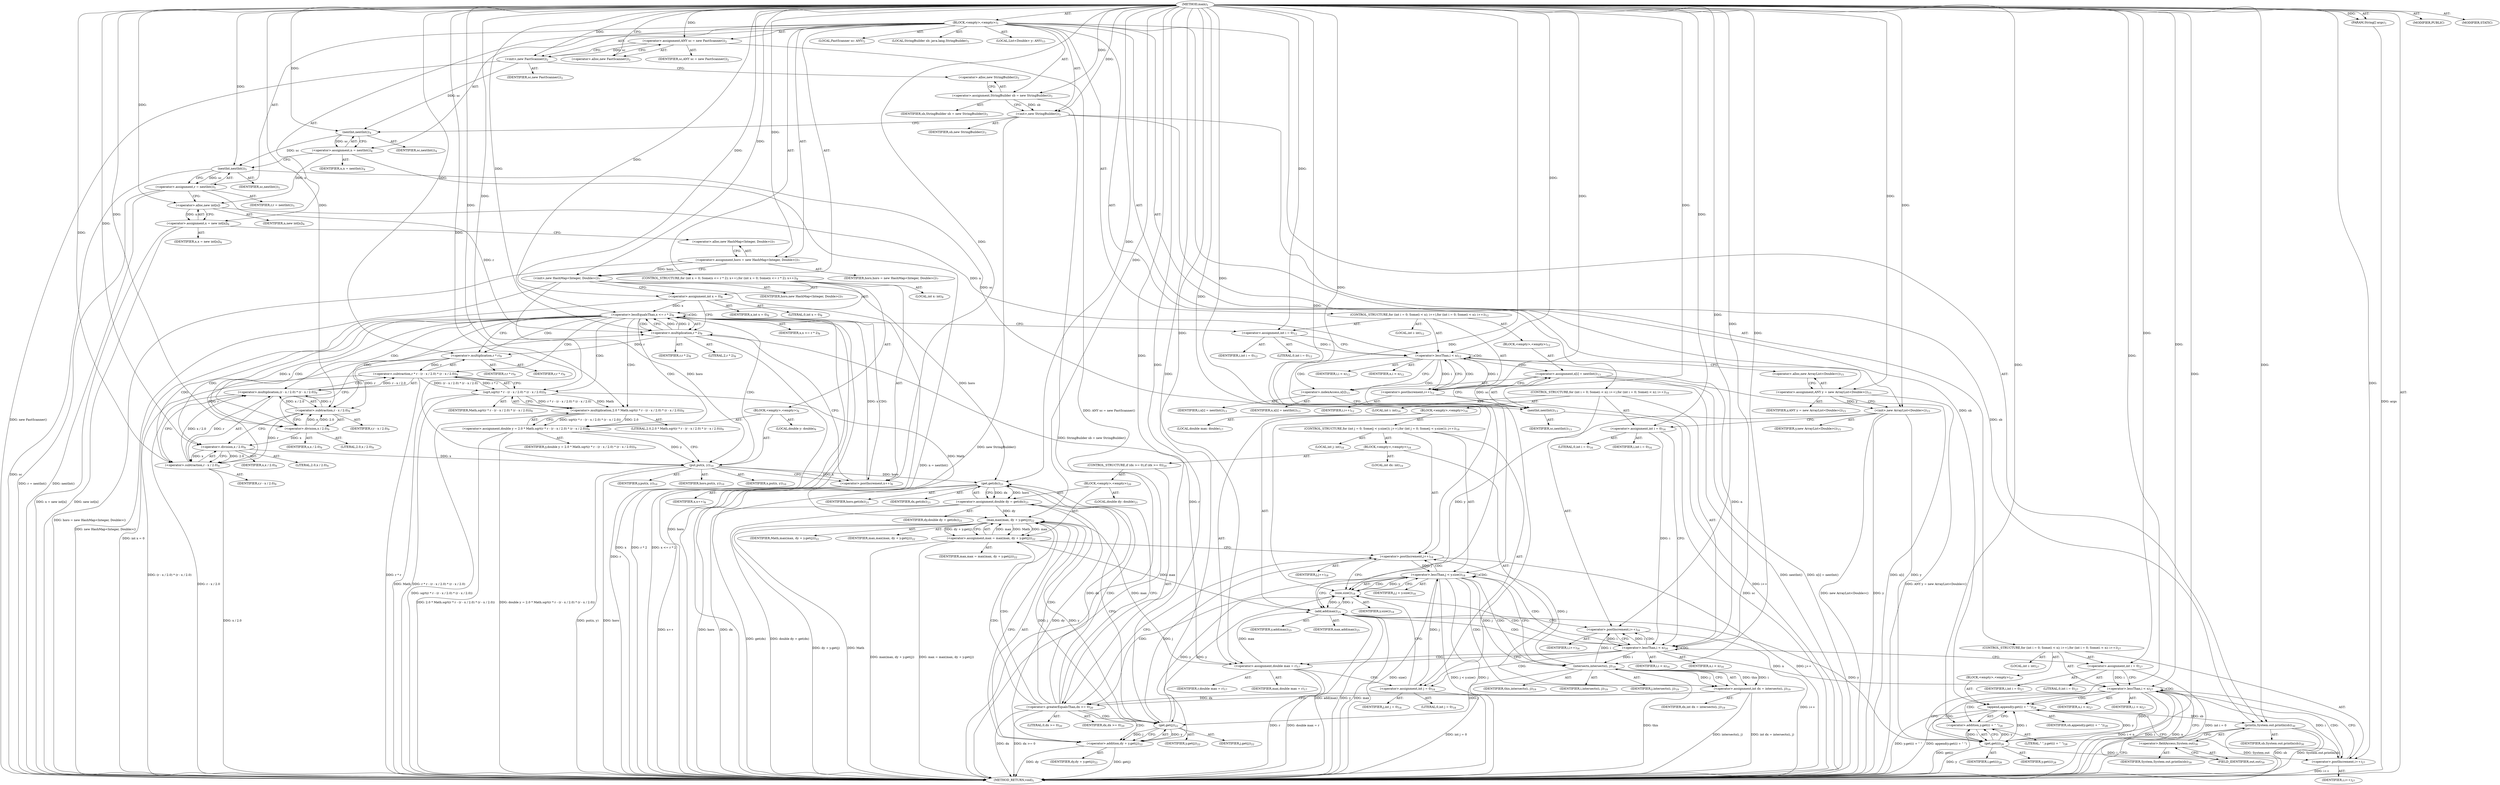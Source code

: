 digraph "main" {  
"23" [label = <(METHOD,main)<SUB>1</SUB>> ]
"24" [label = <(PARAM,String[] args)<SUB>1</SUB>> ]
"25" [label = <(BLOCK,&lt;empty&gt;,&lt;empty&gt;)<SUB>1</SUB>> ]
"4" [label = <(LOCAL,FastScanner sc: ANY)<SUB>2</SUB>> ]
"26" [label = <(&lt;operator&gt;.assignment,ANY sc = new FastScanner())<SUB>2</SUB>> ]
"27" [label = <(IDENTIFIER,sc,ANY sc = new FastScanner())<SUB>2</SUB>> ]
"28" [label = <(&lt;operator&gt;.alloc,new FastScanner())<SUB>2</SUB>> ]
"29" [label = <(&lt;init&gt;,new FastScanner())<SUB>2</SUB>> ]
"3" [label = <(IDENTIFIER,sc,new FastScanner())<SUB>2</SUB>> ]
"6" [label = <(LOCAL,StringBuilder sb: java.lang.StringBuilder)<SUB>3</SUB>> ]
"30" [label = <(&lt;operator&gt;.assignment,StringBuilder sb = new StringBuilder())<SUB>3</SUB>> ]
"31" [label = <(IDENTIFIER,sb,StringBuilder sb = new StringBuilder())<SUB>3</SUB>> ]
"32" [label = <(&lt;operator&gt;.alloc,new StringBuilder())<SUB>3</SUB>> ]
"33" [label = <(&lt;init&gt;,new StringBuilder())<SUB>3</SUB>> ]
"5" [label = <(IDENTIFIER,sb,new StringBuilder())<SUB>3</SUB>> ]
"34" [label = <(&lt;operator&gt;.assignment,n = nextInt())<SUB>4</SUB>> ]
"35" [label = <(IDENTIFIER,n,n = nextInt())<SUB>4</SUB>> ]
"36" [label = <(nextInt,nextInt())<SUB>4</SUB>> ]
"37" [label = <(IDENTIFIER,sc,nextInt())<SUB>4</SUB>> ]
"38" [label = <(&lt;operator&gt;.assignment,r = nextInt())<SUB>5</SUB>> ]
"39" [label = <(IDENTIFIER,r,r = nextInt())<SUB>5</SUB>> ]
"40" [label = <(nextInt,nextInt())<SUB>5</SUB>> ]
"41" [label = <(IDENTIFIER,sc,nextInt())<SUB>5</SUB>> ]
"42" [label = <(&lt;operator&gt;.assignment,x = new int[n])<SUB>6</SUB>> ]
"43" [label = <(IDENTIFIER,x,x = new int[n])<SUB>6</SUB>> ]
"44" [label = <(&lt;operator&gt;.alloc,new int[n])> ]
"45" [label = <(IDENTIFIER,n,new int[n])<SUB>6</SUB>> ]
"46" [label = <(&lt;operator&gt;.assignment,horo = new HashMap&lt;Integer, Double&gt;())<SUB>7</SUB>> ]
"47" [label = <(IDENTIFIER,horo,horo = new HashMap&lt;Integer, Double&gt;())<SUB>7</SUB>> ]
"48" [label = <(&lt;operator&gt;.alloc,new HashMap&lt;Integer, Double&gt;())<SUB>7</SUB>> ]
"49" [label = <(&lt;init&gt;,new HashMap&lt;Integer, Double&gt;())<SUB>7</SUB>> ]
"50" [label = <(IDENTIFIER,horo,new HashMap&lt;Integer, Double&gt;())<SUB>7</SUB>> ]
"51" [label = <(CONTROL_STRUCTURE,for (int x = 0; Some(x &lt;= r * 2); x++),for (int x = 0; Some(x &lt;= r * 2); x++))<SUB>8</SUB>> ]
"52" [label = <(LOCAL,int x: int)<SUB>8</SUB>> ]
"53" [label = <(&lt;operator&gt;.assignment,int x = 0)<SUB>8</SUB>> ]
"54" [label = <(IDENTIFIER,x,int x = 0)<SUB>8</SUB>> ]
"55" [label = <(LITERAL,0,int x = 0)<SUB>8</SUB>> ]
"56" [label = <(&lt;operator&gt;.lessEqualsThan,x &lt;= r * 2)<SUB>8</SUB>> ]
"57" [label = <(IDENTIFIER,x,x &lt;= r * 2)<SUB>8</SUB>> ]
"58" [label = <(&lt;operator&gt;.multiplication,r * 2)<SUB>8</SUB>> ]
"59" [label = <(IDENTIFIER,r,r * 2)<SUB>8</SUB>> ]
"60" [label = <(LITERAL,2,r * 2)<SUB>8</SUB>> ]
"61" [label = <(&lt;operator&gt;.postIncrement,x++)<SUB>8</SUB>> ]
"62" [label = <(IDENTIFIER,x,x++)<SUB>8</SUB>> ]
"63" [label = <(BLOCK,&lt;empty&gt;,&lt;empty&gt;)<SUB>8</SUB>> ]
"64" [label = <(LOCAL,double y: double)<SUB>9</SUB>> ]
"65" [label = <(&lt;operator&gt;.assignment,double y = 2.0 * Math.sqrt(r * r - (r - x / 2.0) * (r - x / 2.0)))<SUB>9</SUB>> ]
"66" [label = <(IDENTIFIER,y,double y = 2.0 * Math.sqrt(r * r - (r - x / 2.0) * (r - x / 2.0)))<SUB>9</SUB>> ]
"67" [label = <(&lt;operator&gt;.multiplication,2.0 * Math.sqrt(r * r - (r - x / 2.0) * (r - x / 2.0)))<SUB>9</SUB>> ]
"68" [label = <(LITERAL,2.0,2.0 * Math.sqrt(r * r - (r - x / 2.0) * (r - x / 2.0)))<SUB>9</SUB>> ]
"69" [label = <(sqrt,sqrt(r * r - (r - x / 2.0) * (r - x / 2.0)))<SUB>9</SUB>> ]
"70" [label = <(IDENTIFIER,Math,sqrt(r * r - (r - x / 2.0) * (r - x / 2.0)))<SUB>9</SUB>> ]
"71" [label = <(&lt;operator&gt;.subtraction,r * r - (r - x / 2.0) * (r - x / 2.0))<SUB>9</SUB>> ]
"72" [label = <(&lt;operator&gt;.multiplication,r * r)<SUB>9</SUB>> ]
"73" [label = <(IDENTIFIER,r,r * r)<SUB>9</SUB>> ]
"74" [label = <(IDENTIFIER,r,r * r)<SUB>9</SUB>> ]
"75" [label = <(&lt;operator&gt;.multiplication,(r - x / 2.0) * (r - x / 2.0))<SUB>9</SUB>> ]
"76" [label = <(&lt;operator&gt;.subtraction,r - x / 2.0)<SUB>9</SUB>> ]
"77" [label = <(IDENTIFIER,r,r - x / 2.0)<SUB>9</SUB>> ]
"78" [label = <(&lt;operator&gt;.division,x / 2.0)<SUB>9</SUB>> ]
"79" [label = <(IDENTIFIER,x,x / 2.0)<SUB>9</SUB>> ]
"80" [label = <(LITERAL,2.0,x / 2.0)<SUB>9</SUB>> ]
"81" [label = <(&lt;operator&gt;.subtraction,r - x / 2.0)<SUB>9</SUB>> ]
"82" [label = <(IDENTIFIER,r,r - x / 2.0)<SUB>9</SUB>> ]
"83" [label = <(&lt;operator&gt;.division,x / 2.0)<SUB>9</SUB>> ]
"84" [label = <(IDENTIFIER,x,x / 2.0)<SUB>9</SUB>> ]
"85" [label = <(LITERAL,2.0,x / 2.0)<SUB>9</SUB>> ]
"86" [label = <(put,put(x, y))<SUB>10</SUB>> ]
"87" [label = <(IDENTIFIER,horo,put(x, y))<SUB>10</SUB>> ]
"88" [label = <(IDENTIFIER,x,put(x, y))<SUB>10</SUB>> ]
"89" [label = <(IDENTIFIER,y,put(x, y))<SUB>10</SUB>> ]
"90" [label = <(CONTROL_STRUCTURE,for (int i = 0; Some(i &lt; n); i++),for (int i = 0; Some(i &lt; n); i++))<SUB>12</SUB>> ]
"91" [label = <(LOCAL,int i: int)<SUB>12</SUB>> ]
"92" [label = <(&lt;operator&gt;.assignment,int i = 0)<SUB>12</SUB>> ]
"93" [label = <(IDENTIFIER,i,int i = 0)<SUB>12</SUB>> ]
"94" [label = <(LITERAL,0,int i = 0)<SUB>12</SUB>> ]
"95" [label = <(&lt;operator&gt;.lessThan,i &lt; n)<SUB>12</SUB>> ]
"96" [label = <(IDENTIFIER,i,i &lt; n)<SUB>12</SUB>> ]
"97" [label = <(IDENTIFIER,n,i &lt; n)<SUB>12</SUB>> ]
"98" [label = <(&lt;operator&gt;.postIncrement,i++)<SUB>12</SUB>> ]
"99" [label = <(IDENTIFIER,i,i++)<SUB>12</SUB>> ]
"100" [label = <(BLOCK,&lt;empty&gt;,&lt;empty&gt;)<SUB>12</SUB>> ]
"101" [label = <(&lt;operator&gt;.assignment,x[i] = nextInt())<SUB>13</SUB>> ]
"102" [label = <(&lt;operator&gt;.indexAccess,x[i])<SUB>13</SUB>> ]
"103" [label = <(IDENTIFIER,x,x[i] = nextInt())<SUB>13</SUB>> ]
"104" [label = <(IDENTIFIER,i,x[i] = nextInt())<SUB>13</SUB>> ]
"105" [label = <(nextInt,nextInt())<SUB>13</SUB>> ]
"106" [label = <(IDENTIFIER,sc,nextInt())<SUB>13</SUB>> ]
"8" [label = <(LOCAL,List&lt;Double&gt; y: ANY)<SUB>15</SUB>> ]
"107" [label = <(&lt;operator&gt;.assignment,ANY y = new ArrayList&lt;Double&gt;())<SUB>15</SUB>> ]
"108" [label = <(IDENTIFIER,y,ANY y = new ArrayList&lt;Double&gt;())<SUB>15</SUB>> ]
"109" [label = <(&lt;operator&gt;.alloc,new ArrayList&lt;Double&gt;())<SUB>15</SUB>> ]
"110" [label = <(&lt;init&gt;,new ArrayList&lt;Double&gt;())<SUB>15</SUB>> ]
"7" [label = <(IDENTIFIER,y,new ArrayList&lt;Double&gt;())<SUB>15</SUB>> ]
"111" [label = <(CONTROL_STRUCTURE,for (int i = 0; Some(i &lt; n); i++),for (int i = 0; Some(i &lt; n); i++))<SUB>16</SUB>> ]
"112" [label = <(LOCAL,int i: int)<SUB>16</SUB>> ]
"113" [label = <(&lt;operator&gt;.assignment,int i = 0)<SUB>16</SUB>> ]
"114" [label = <(IDENTIFIER,i,int i = 0)<SUB>16</SUB>> ]
"115" [label = <(LITERAL,0,int i = 0)<SUB>16</SUB>> ]
"116" [label = <(&lt;operator&gt;.lessThan,i &lt; n)<SUB>16</SUB>> ]
"117" [label = <(IDENTIFIER,i,i &lt; n)<SUB>16</SUB>> ]
"118" [label = <(IDENTIFIER,n,i &lt; n)<SUB>16</SUB>> ]
"119" [label = <(&lt;operator&gt;.postIncrement,i++)<SUB>16</SUB>> ]
"120" [label = <(IDENTIFIER,i,i++)<SUB>16</SUB>> ]
"121" [label = <(BLOCK,&lt;empty&gt;,&lt;empty&gt;)<SUB>16</SUB>> ]
"122" [label = <(LOCAL,double max: double)<SUB>17</SUB>> ]
"123" [label = <(&lt;operator&gt;.assignment,double max = r)<SUB>17</SUB>> ]
"124" [label = <(IDENTIFIER,max,double max = r)<SUB>17</SUB>> ]
"125" [label = <(IDENTIFIER,r,double max = r)<SUB>17</SUB>> ]
"126" [label = <(CONTROL_STRUCTURE,for (int j = 0; Some(j &lt; y.size()); j++),for (int j = 0; Some(j &lt; y.size()); j++))<SUB>18</SUB>> ]
"127" [label = <(LOCAL,int j: int)<SUB>18</SUB>> ]
"128" [label = <(&lt;operator&gt;.assignment,int j = 0)<SUB>18</SUB>> ]
"129" [label = <(IDENTIFIER,j,int j = 0)<SUB>18</SUB>> ]
"130" [label = <(LITERAL,0,int j = 0)<SUB>18</SUB>> ]
"131" [label = <(&lt;operator&gt;.lessThan,j &lt; y.size())<SUB>18</SUB>> ]
"132" [label = <(IDENTIFIER,j,j &lt; y.size())<SUB>18</SUB>> ]
"133" [label = <(size,size())<SUB>18</SUB>> ]
"134" [label = <(IDENTIFIER,y,size())<SUB>18</SUB>> ]
"135" [label = <(&lt;operator&gt;.postIncrement,j++)<SUB>18</SUB>> ]
"136" [label = <(IDENTIFIER,j,j++)<SUB>18</SUB>> ]
"137" [label = <(BLOCK,&lt;empty&gt;,&lt;empty&gt;)<SUB>18</SUB>> ]
"138" [label = <(LOCAL,int dx: int)<SUB>19</SUB>> ]
"139" [label = <(&lt;operator&gt;.assignment,int dx = intersects(i, j))<SUB>19</SUB>> ]
"140" [label = <(IDENTIFIER,dx,int dx = intersects(i, j))<SUB>19</SUB>> ]
"141" [label = <(intersects,intersects(i, j))<SUB>19</SUB>> ]
"142" [label = <(IDENTIFIER,this,intersects(i, j))<SUB>19</SUB>> ]
"143" [label = <(IDENTIFIER,i,intersects(i, j))<SUB>19</SUB>> ]
"144" [label = <(IDENTIFIER,j,intersects(i, j))<SUB>19</SUB>> ]
"145" [label = <(CONTROL_STRUCTURE,if (dx &gt;= 0),if (dx &gt;= 0))<SUB>20</SUB>> ]
"146" [label = <(&lt;operator&gt;.greaterEqualsThan,dx &gt;= 0)<SUB>20</SUB>> ]
"147" [label = <(IDENTIFIER,dx,dx &gt;= 0)<SUB>20</SUB>> ]
"148" [label = <(LITERAL,0,dx &gt;= 0)<SUB>20</SUB>> ]
"149" [label = <(BLOCK,&lt;empty&gt;,&lt;empty&gt;)<SUB>20</SUB>> ]
"150" [label = <(LOCAL,double dy: double)<SUB>21</SUB>> ]
"151" [label = <(&lt;operator&gt;.assignment,double dy = get(dx))<SUB>21</SUB>> ]
"152" [label = <(IDENTIFIER,dy,double dy = get(dx))<SUB>21</SUB>> ]
"153" [label = <(get,get(dx))<SUB>21</SUB>> ]
"154" [label = <(IDENTIFIER,horo,get(dx))<SUB>21</SUB>> ]
"155" [label = <(IDENTIFIER,dx,get(dx))<SUB>21</SUB>> ]
"156" [label = <(&lt;operator&gt;.assignment,max = max(max, dy + y.get(j)))<SUB>22</SUB>> ]
"157" [label = <(IDENTIFIER,max,max = max(max, dy + y.get(j)))<SUB>22</SUB>> ]
"158" [label = <(max,max(max, dy + y.get(j)))<SUB>22</SUB>> ]
"159" [label = <(IDENTIFIER,Math,max(max, dy + y.get(j)))<SUB>22</SUB>> ]
"160" [label = <(IDENTIFIER,max,max(max, dy + y.get(j)))<SUB>22</SUB>> ]
"161" [label = <(&lt;operator&gt;.addition,dy + y.get(j))<SUB>22</SUB>> ]
"162" [label = <(IDENTIFIER,dy,dy + y.get(j))<SUB>22</SUB>> ]
"163" [label = <(get,get(j))<SUB>22</SUB>> ]
"164" [label = <(IDENTIFIER,y,get(j))<SUB>22</SUB>> ]
"165" [label = <(IDENTIFIER,j,get(j))<SUB>22</SUB>> ]
"166" [label = <(add,add(max))<SUB>25</SUB>> ]
"167" [label = <(IDENTIFIER,y,add(max))<SUB>25</SUB>> ]
"168" [label = <(IDENTIFIER,max,add(max))<SUB>25</SUB>> ]
"169" [label = <(CONTROL_STRUCTURE,for (int i = 0; Some(i &lt; n); i++),for (int i = 0; Some(i &lt; n); i++))<SUB>27</SUB>> ]
"170" [label = <(LOCAL,int i: int)<SUB>27</SUB>> ]
"171" [label = <(&lt;operator&gt;.assignment,int i = 0)<SUB>27</SUB>> ]
"172" [label = <(IDENTIFIER,i,int i = 0)<SUB>27</SUB>> ]
"173" [label = <(LITERAL,0,int i = 0)<SUB>27</SUB>> ]
"174" [label = <(&lt;operator&gt;.lessThan,i &lt; n)<SUB>27</SUB>> ]
"175" [label = <(IDENTIFIER,i,i &lt; n)<SUB>27</SUB>> ]
"176" [label = <(IDENTIFIER,n,i &lt; n)<SUB>27</SUB>> ]
"177" [label = <(&lt;operator&gt;.postIncrement,i++)<SUB>27</SUB>> ]
"178" [label = <(IDENTIFIER,i,i++)<SUB>27</SUB>> ]
"179" [label = <(BLOCK,&lt;empty&gt;,&lt;empty&gt;)<SUB>27</SUB>> ]
"180" [label = <(append,append(y.get(i) + &quot; &quot;))<SUB>28</SUB>> ]
"181" [label = <(IDENTIFIER,sb,append(y.get(i) + &quot; &quot;))<SUB>28</SUB>> ]
"182" [label = <(&lt;operator&gt;.addition,y.get(i) + &quot; &quot;)<SUB>28</SUB>> ]
"183" [label = <(get,get(i))<SUB>28</SUB>> ]
"184" [label = <(IDENTIFIER,y,get(i))<SUB>28</SUB>> ]
"185" [label = <(IDENTIFIER,i,get(i))<SUB>28</SUB>> ]
"186" [label = <(LITERAL,&quot; &quot;,y.get(i) + &quot; &quot;)<SUB>28</SUB>> ]
"187" [label = <(println,System.out.println(sb))<SUB>30</SUB>> ]
"188" [label = <(&lt;operator&gt;.fieldAccess,System.out)<SUB>30</SUB>> ]
"189" [label = <(IDENTIFIER,System,System.out.println(sb))<SUB>30</SUB>> ]
"190" [label = <(FIELD_IDENTIFIER,out,out)<SUB>30</SUB>> ]
"191" [label = <(IDENTIFIER,sb,System.out.println(sb))<SUB>30</SUB>> ]
"192" [label = <(MODIFIER,PUBLIC)> ]
"193" [label = <(MODIFIER,STATIC)> ]
"194" [label = <(METHOD_RETURN,void)<SUB>1</SUB>> ]
  "23" -> "24"  [ label = "AST: "] 
  "23" -> "25"  [ label = "AST: "] 
  "23" -> "192"  [ label = "AST: "] 
  "23" -> "193"  [ label = "AST: "] 
  "23" -> "194"  [ label = "AST: "] 
  "25" -> "4"  [ label = "AST: "] 
  "25" -> "26"  [ label = "AST: "] 
  "25" -> "29"  [ label = "AST: "] 
  "25" -> "6"  [ label = "AST: "] 
  "25" -> "30"  [ label = "AST: "] 
  "25" -> "33"  [ label = "AST: "] 
  "25" -> "34"  [ label = "AST: "] 
  "25" -> "38"  [ label = "AST: "] 
  "25" -> "42"  [ label = "AST: "] 
  "25" -> "46"  [ label = "AST: "] 
  "25" -> "49"  [ label = "AST: "] 
  "25" -> "51"  [ label = "AST: "] 
  "25" -> "90"  [ label = "AST: "] 
  "25" -> "8"  [ label = "AST: "] 
  "25" -> "107"  [ label = "AST: "] 
  "25" -> "110"  [ label = "AST: "] 
  "25" -> "111"  [ label = "AST: "] 
  "25" -> "169"  [ label = "AST: "] 
  "25" -> "187"  [ label = "AST: "] 
  "26" -> "27"  [ label = "AST: "] 
  "26" -> "28"  [ label = "AST: "] 
  "29" -> "3"  [ label = "AST: "] 
  "30" -> "31"  [ label = "AST: "] 
  "30" -> "32"  [ label = "AST: "] 
  "33" -> "5"  [ label = "AST: "] 
  "34" -> "35"  [ label = "AST: "] 
  "34" -> "36"  [ label = "AST: "] 
  "36" -> "37"  [ label = "AST: "] 
  "38" -> "39"  [ label = "AST: "] 
  "38" -> "40"  [ label = "AST: "] 
  "40" -> "41"  [ label = "AST: "] 
  "42" -> "43"  [ label = "AST: "] 
  "42" -> "44"  [ label = "AST: "] 
  "44" -> "45"  [ label = "AST: "] 
  "46" -> "47"  [ label = "AST: "] 
  "46" -> "48"  [ label = "AST: "] 
  "49" -> "50"  [ label = "AST: "] 
  "51" -> "52"  [ label = "AST: "] 
  "51" -> "53"  [ label = "AST: "] 
  "51" -> "56"  [ label = "AST: "] 
  "51" -> "61"  [ label = "AST: "] 
  "51" -> "63"  [ label = "AST: "] 
  "53" -> "54"  [ label = "AST: "] 
  "53" -> "55"  [ label = "AST: "] 
  "56" -> "57"  [ label = "AST: "] 
  "56" -> "58"  [ label = "AST: "] 
  "58" -> "59"  [ label = "AST: "] 
  "58" -> "60"  [ label = "AST: "] 
  "61" -> "62"  [ label = "AST: "] 
  "63" -> "64"  [ label = "AST: "] 
  "63" -> "65"  [ label = "AST: "] 
  "63" -> "86"  [ label = "AST: "] 
  "65" -> "66"  [ label = "AST: "] 
  "65" -> "67"  [ label = "AST: "] 
  "67" -> "68"  [ label = "AST: "] 
  "67" -> "69"  [ label = "AST: "] 
  "69" -> "70"  [ label = "AST: "] 
  "69" -> "71"  [ label = "AST: "] 
  "71" -> "72"  [ label = "AST: "] 
  "71" -> "75"  [ label = "AST: "] 
  "72" -> "73"  [ label = "AST: "] 
  "72" -> "74"  [ label = "AST: "] 
  "75" -> "76"  [ label = "AST: "] 
  "75" -> "81"  [ label = "AST: "] 
  "76" -> "77"  [ label = "AST: "] 
  "76" -> "78"  [ label = "AST: "] 
  "78" -> "79"  [ label = "AST: "] 
  "78" -> "80"  [ label = "AST: "] 
  "81" -> "82"  [ label = "AST: "] 
  "81" -> "83"  [ label = "AST: "] 
  "83" -> "84"  [ label = "AST: "] 
  "83" -> "85"  [ label = "AST: "] 
  "86" -> "87"  [ label = "AST: "] 
  "86" -> "88"  [ label = "AST: "] 
  "86" -> "89"  [ label = "AST: "] 
  "90" -> "91"  [ label = "AST: "] 
  "90" -> "92"  [ label = "AST: "] 
  "90" -> "95"  [ label = "AST: "] 
  "90" -> "98"  [ label = "AST: "] 
  "90" -> "100"  [ label = "AST: "] 
  "92" -> "93"  [ label = "AST: "] 
  "92" -> "94"  [ label = "AST: "] 
  "95" -> "96"  [ label = "AST: "] 
  "95" -> "97"  [ label = "AST: "] 
  "98" -> "99"  [ label = "AST: "] 
  "100" -> "101"  [ label = "AST: "] 
  "101" -> "102"  [ label = "AST: "] 
  "101" -> "105"  [ label = "AST: "] 
  "102" -> "103"  [ label = "AST: "] 
  "102" -> "104"  [ label = "AST: "] 
  "105" -> "106"  [ label = "AST: "] 
  "107" -> "108"  [ label = "AST: "] 
  "107" -> "109"  [ label = "AST: "] 
  "110" -> "7"  [ label = "AST: "] 
  "111" -> "112"  [ label = "AST: "] 
  "111" -> "113"  [ label = "AST: "] 
  "111" -> "116"  [ label = "AST: "] 
  "111" -> "119"  [ label = "AST: "] 
  "111" -> "121"  [ label = "AST: "] 
  "113" -> "114"  [ label = "AST: "] 
  "113" -> "115"  [ label = "AST: "] 
  "116" -> "117"  [ label = "AST: "] 
  "116" -> "118"  [ label = "AST: "] 
  "119" -> "120"  [ label = "AST: "] 
  "121" -> "122"  [ label = "AST: "] 
  "121" -> "123"  [ label = "AST: "] 
  "121" -> "126"  [ label = "AST: "] 
  "121" -> "166"  [ label = "AST: "] 
  "123" -> "124"  [ label = "AST: "] 
  "123" -> "125"  [ label = "AST: "] 
  "126" -> "127"  [ label = "AST: "] 
  "126" -> "128"  [ label = "AST: "] 
  "126" -> "131"  [ label = "AST: "] 
  "126" -> "135"  [ label = "AST: "] 
  "126" -> "137"  [ label = "AST: "] 
  "128" -> "129"  [ label = "AST: "] 
  "128" -> "130"  [ label = "AST: "] 
  "131" -> "132"  [ label = "AST: "] 
  "131" -> "133"  [ label = "AST: "] 
  "133" -> "134"  [ label = "AST: "] 
  "135" -> "136"  [ label = "AST: "] 
  "137" -> "138"  [ label = "AST: "] 
  "137" -> "139"  [ label = "AST: "] 
  "137" -> "145"  [ label = "AST: "] 
  "139" -> "140"  [ label = "AST: "] 
  "139" -> "141"  [ label = "AST: "] 
  "141" -> "142"  [ label = "AST: "] 
  "141" -> "143"  [ label = "AST: "] 
  "141" -> "144"  [ label = "AST: "] 
  "145" -> "146"  [ label = "AST: "] 
  "145" -> "149"  [ label = "AST: "] 
  "146" -> "147"  [ label = "AST: "] 
  "146" -> "148"  [ label = "AST: "] 
  "149" -> "150"  [ label = "AST: "] 
  "149" -> "151"  [ label = "AST: "] 
  "149" -> "156"  [ label = "AST: "] 
  "151" -> "152"  [ label = "AST: "] 
  "151" -> "153"  [ label = "AST: "] 
  "153" -> "154"  [ label = "AST: "] 
  "153" -> "155"  [ label = "AST: "] 
  "156" -> "157"  [ label = "AST: "] 
  "156" -> "158"  [ label = "AST: "] 
  "158" -> "159"  [ label = "AST: "] 
  "158" -> "160"  [ label = "AST: "] 
  "158" -> "161"  [ label = "AST: "] 
  "161" -> "162"  [ label = "AST: "] 
  "161" -> "163"  [ label = "AST: "] 
  "163" -> "164"  [ label = "AST: "] 
  "163" -> "165"  [ label = "AST: "] 
  "166" -> "167"  [ label = "AST: "] 
  "166" -> "168"  [ label = "AST: "] 
  "169" -> "170"  [ label = "AST: "] 
  "169" -> "171"  [ label = "AST: "] 
  "169" -> "174"  [ label = "AST: "] 
  "169" -> "177"  [ label = "AST: "] 
  "169" -> "179"  [ label = "AST: "] 
  "171" -> "172"  [ label = "AST: "] 
  "171" -> "173"  [ label = "AST: "] 
  "174" -> "175"  [ label = "AST: "] 
  "174" -> "176"  [ label = "AST: "] 
  "177" -> "178"  [ label = "AST: "] 
  "179" -> "180"  [ label = "AST: "] 
  "180" -> "181"  [ label = "AST: "] 
  "180" -> "182"  [ label = "AST: "] 
  "182" -> "183"  [ label = "AST: "] 
  "182" -> "186"  [ label = "AST: "] 
  "183" -> "184"  [ label = "AST: "] 
  "183" -> "185"  [ label = "AST: "] 
  "187" -> "188"  [ label = "AST: "] 
  "187" -> "191"  [ label = "AST: "] 
  "188" -> "189"  [ label = "AST: "] 
  "188" -> "190"  [ label = "AST: "] 
  "26" -> "29"  [ label = "CFG: "] 
  "29" -> "32"  [ label = "CFG: "] 
  "30" -> "33"  [ label = "CFG: "] 
  "33" -> "36"  [ label = "CFG: "] 
  "34" -> "40"  [ label = "CFG: "] 
  "38" -> "44"  [ label = "CFG: "] 
  "42" -> "48"  [ label = "CFG: "] 
  "46" -> "49"  [ label = "CFG: "] 
  "49" -> "53"  [ label = "CFG: "] 
  "107" -> "110"  [ label = "CFG: "] 
  "110" -> "113"  [ label = "CFG: "] 
  "187" -> "194"  [ label = "CFG: "] 
  "28" -> "26"  [ label = "CFG: "] 
  "32" -> "30"  [ label = "CFG: "] 
  "36" -> "34"  [ label = "CFG: "] 
  "40" -> "38"  [ label = "CFG: "] 
  "44" -> "42"  [ label = "CFG: "] 
  "48" -> "46"  [ label = "CFG: "] 
  "53" -> "58"  [ label = "CFG: "] 
  "56" -> "72"  [ label = "CFG: "] 
  "56" -> "92"  [ label = "CFG: "] 
  "61" -> "58"  [ label = "CFG: "] 
  "92" -> "95"  [ label = "CFG: "] 
  "95" -> "102"  [ label = "CFG: "] 
  "95" -> "109"  [ label = "CFG: "] 
  "98" -> "95"  [ label = "CFG: "] 
  "109" -> "107"  [ label = "CFG: "] 
  "113" -> "116"  [ label = "CFG: "] 
  "116" -> "123"  [ label = "CFG: "] 
  "116" -> "171"  [ label = "CFG: "] 
  "119" -> "116"  [ label = "CFG: "] 
  "171" -> "174"  [ label = "CFG: "] 
  "174" -> "183"  [ label = "CFG: "] 
  "174" -> "190"  [ label = "CFG: "] 
  "177" -> "174"  [ label = "CFG: "] 
  "188" -> "187"  [ label = "CFG: "] 
  "58" -> "56"  [ label = "CFG: "] 
  "65" -> "86"  [ label = "CFG: "] 
  "86" -> "61"  [ label = "CFG: "] 
  "101" -> "98"  [ label = "CFG: "] 
  "123" -> "128"  [ label = "CFG: "] 
  "166" -> "119"  [ label = "CFG: "] 
  "180" -> "177"  [ label = "CFG: "] 
  "190" -> "188"  [ label = "CFG: "] 
  "67" -> "65"  [ label = "CFG: "] 
  "102" -> "105"  [ label = "CFG: "] 
  "105" -> "101"  [ label = "CFG: "] 
  "128" -> "133"  [ label = "CFG: "] 
  "131" -> "141"  [ label = "CFG: "] 
  "131" -> "166"  [ label = "CFG: "] 
  "135" -> "133"  [ label = "CFG: "] 
  "182" -> "180"  [ label = "CFG: "] 
  "69" -> "67"  [ label = "CFG: "] 
  "133" -> "131"  [ label = "CFG: "] 
  "139" -> "146"  [ label = "CFG: "] 
  "183" -> "182"  [ label = "CFG: "] 
  "71" -> "69"  [ label = "CFG: "] 
  "141" -> "139"  [ label = "CFG: "] 
  "146" -> "153"  [ label = "CFG: "] 
  "146" -> "135"  [ label = "CFG: "] 
  "72" -> "78"  [ label = "CFG: "] 
  "75" -> "71"  [ label = "CFG: "] 
  "151" -> "163"  [ label = "CFG: "] 
  "156" -> "135"  [ label = "CFG: "] 
  "76" -> "83"  [ label = "CFG: "] 
  "81" -> "75"  [ label = "CFG: "] 
  "153" -> "151"  [ label = "CFG: "] 
  "158" -> "156"  [ label = "CFG: "] 
  "78" -> "76"  [ label = "CFG: "] 
  "83" -> "81"  [ label = "CFG: "] 
  "161" -> "158"  [ label = "CFG: "] 
  "163" -> "161"  [ label = "CFG: "] 
  "23" -> "28"  [ label = "CFG: "] 
  "24" -> "194"  [ label = "DDG: args"] 
  "26" -> "194"  [ label = "DDG: ANY sc = new FastScanner()"] 
  "29" -> "194"  [ label = "DDG: new FastScanner()"] 
  "30" -> "194"  [ label = "DDG: StringBuilder sb = new StringBuilder()"] 
  "33" -> "194"  [ label = "DDG: new StringBuilder()"] 
  "34" -> "194"  [ label = "DDG: n = nextInt()"] 
  "40" -> "194"  [ label = "DDG: sc"] 
  "38" -> "194"  [ label = "DDG: nextInt()"] 
  "38" -> "194"  [ label = "DDG: r = nextInt()"] 
  "42" -> "194"  [ label = "DDG: new int[n]"] 
  "42" -> "194"  [ label = "DDG: x = new int[n]"] 
  "46" -> "194"  [ label = "DDG: horo = new HashMap&lt;Integer, Double&gt;()"] 
  "49" -> "194"  [ label = "DDG: horo"] 
  "49" -> "194"  [ label = "DDG: new HashMap&lt;Integer, Double&gt;()"] 
  "53" -> "194"  [ label = "DDG: int x = 0"] 
  "56" -> "194"  [ label = "DDG: x"] 
  "58" -> "194"  [ label = "DDG: r"] 
  "56" -> "194"  [ label = "DDG: r * 2"] 
  "56" -> "194"  [ label = "DDG: x &lt;= r * 2"] 
  "107" -> "194"  [ label = "DDG: ANY y = new ArrayList&lt;Double&gt;()"] 
  "110" -> "194"  [ label = "DDG: y"] 
  "110" -> "194"  [ label = "DDG: new ArrayList&lt;Double&gt;()"] 
  "171" -> "194"  [ label = "DDG: int i = 0"] 
  "174" -> "194"  [ label = "DDG: i"] 
  "174" -> "194"  [ label = "DDG: n"] 
  "174" -> "194"  [ label = "DDG: i &lt; n"] 
  "187" -> "194"  [ label = "DDG: System.out"] 
  "187" -> "194"  [ label = "DDG: sb"] 
  "187" -> "194"  [ label = "DDG: System.out.println(sb)"] 
  "183" -> "194"  [ label = "DDG: y"] 
  "182" -> "194"  [ label = "DDG: get(i)"] 
  "180" -> "194"  [ label = "DDG: y.get(i) + &quot; &quot;"] 
  "180" -> "194"  [ label = "DDG: append(y.get(i) + &quot; &quot;)"] 
  "177" -> "194"  [ label = "DDG: i++"] 
  "123" -> "194"  [ label = "DDG: r"] 
  "123" -> "194"  [ label = "DDG: double max = r"] 
  "128" -> "194"  [ label = "DDG: int j = 0"] 
  "131" -> "194"  [ label = "DDG: j"] 
  "131" -> "194"  [ label = "DDG: size()"] 
  "131" -> "194"  [ label = "DDG: j &lt; y.size()"] 
  "166" -> "194"  [ label = "DDG: y"] 
  "166" -> "194"  [ label = "DDG: max"] 
  "166" -> "194"  [ label = "DDG: add(max)"] 
  "119" -> "194"  [ label = "DDG: i++"] 
  "139" -> "194"  [ label = "DDG: intersects(i, j)"] 
  "139" -> "194"  [ label = "DDG: int dx = intersects(i, j)"] 
  "146" -> "194"  [ label = "DDG: dx"] 
  "146" -> "194"  [ label = "DDG: dx &gt;= 0"] 
  "153" -> "194"  [ label = "DDG: horo"] 
  "153" -> "194"  [ label = "DDG: dx"] 
  "151" -> "194"  [ label = "DDG: get(dx)"] 
  "151" -> "194"  [ label = "DDG: double dy = get(dx)"] 
  "158" -> "194"  [ label = "DDG: Math"] 
  "161" -> "194"  [ label = "DDG: dy"] 
  "161" -> "194"  [ label = "DDG: get(j)"] 
  "158" -> "194"  [ label = "DDG: dy + y.get(j)"] 
  "156" -> "194"  [ label = "DDG: max(max, dy + y.get(j))"] 
  "156" -> "194"  [ label = "DDG: max = max(max, dy + y.get(j))"] 
  "135" -> "194"  [ label = "DDG: j++"] 
  "101" -> "194"  [ label = "DDG: x[i]"] 
  "105" -> "194"  [ label = "DDG: sc"] 
  "101" -> "194"  [ label = "DDG: nextInt()"] 
  "101" -> "194"  [ label = "DDG: x[i] = nextInt()"] 
  "98" -> "194"  [ label = "DDG: i++"] 
  "69" -> "194"  [ label = "DDG: Math"] 
  "71" -> "194"  [ label = "DDG: r * r"] 
  "75" -> "194"  [ label = "DDG: r - x / 2.0"] 
  "81" -> "194"  [ label = "DDG: x / 2.0"] 
  "71" -> "194"  [ label = "DDG: (r - x / 2.0) * (r - x / 2.0)"] 
  "69" -> "194"  [ label = "DDG: r * r - (r - x / 2.0) * (r - x / 2.0)"] 
  "67" -> "194"  [ label = "DDG: sqrt(r * r - (r - x / 2.0) * (r - x / 2.0))"] 
  "65" -> "194"  [ label = "DDG: 2.0 * Math.sqrt(r * r - (r - x / 2.0) * (r - x / 2.0))"] 
  "65" -> "194"  [ label = "DDG: double y = 2.0 * Math.sqrt(r * r - (r - x / 2.0) * (r - x / 2.0))"] 
  "86" -> "194"  [ label = "DDG: horo"] 
  "86" -> "194"  [ label = "DDG: put(x, y)"] 
  "61" -> "194"  [ label = "DDG: x++"] 
  "141" -> "194"  [ label = "DDG: this"] 
  "23" -> "24"  [ label = "DDG: "] 
  "23" -> "26"  [ label = "DDG: "] 
  "23" -> "30"  [ label = "DDG: "] 
  "36" -> "34"  [ label = "DDG: sc"] 
  "40" -> "38"  [ label = "DDG: sc"] 
  "44" -> "42"  [ label = "DDG: n"] 
  "23" -> "46"  [ label = "DDG: "] 
  "23" -> "107"  [ label = "DDG: "] 
  "26" -> "29"  [ label = "DDG: sc"] 
  "23" -> "29"  [ label = "DDG: "] 
  "30" -> "33"  [ label = "DDG: sb"] 
  "23" -> "33"  [ label = "DDG: "] 
  "46" -> "49"  [ label = "DDG: horo"] 
  "23" -> "49"  [ label = "DDG: "] 
  "23" -> "53"  [ label = "DDG: "] 
  "23" -> "92"  [ label = "DDG: "] 
  "107" -> "110"  [ label = "DDG: y"] 
  "23" -> "110"  [ label = "DDG: "] 
  "23" -> "113"  [ label = "DDG: "] 
  "23" -> "171"  [ label = "DDG: "] 
  "33" -> "187"  [ label = "DDG: sb"] 
  "180" -> "187"  [ label = "DDG: sb"] 
  "23" -> "187"  [ label = "DDG: "] 
  "29" -> "36"  [ label = "DDG: sc"] 
  "23" -> "36"  [ label = "DDG: "] 
  "36" -> "40"  [ label = "DDG: sc"] 
  "23" -> "40"  [ label = "DDG: "] 
  "34" -> "44"  [ label = "DDG: n"] 
  "23" -> "44"  [ label = "DDG: "] 
  "53" -> "56"  [ label = "DDG: x"] 
  "61" -> "56"  [ label = "DDG: x"] 
  "23" -> "56"  [ label = "DDG: "] 
  "58" -> "56"  [ label = "DDG: r"] 
  "58" -> "56"  [ label = "DDG: 2"] 
  "86" -> "61"  [ label = "DDG: x"] 
  "23" -> "61"  [ label = "DDG: "] 
  "67" -> "65"  [ label = "DDG: 2.0"] 
  "67" -> "65"  [ label = "DDG: sqrt(r * r - (r - x / 2.0) * (r - x / 2.0))"] 
  "92" -> "95"  [ label = "DDG: i"] 
  "98" -> "95"  [ label = "DDG: i"] 
  "23" -> "95"  [ label = "DDG: "] 
  "44" -> "95"  [ label = "DDG: n"] 
  "95" -> "98"  [ label = "DDG: i"] 
  "23" -> "98"  [ label = "DDG: "] 
  "105" -> "101"  [ label = "DDG: sc"] 
  "113" -> "116"  [ label = "DDG: i"] 
  "119" -> "116"  [ label = "DDG: i"] 
  "23" -> "116"  [ label = "DDG: "] 
  "95" -> "116"  [ label = "DDG: n"] 
  "116" -> "119"  [ label = "DDG: i"] 
  "141" -> "119"  [ label = "DDG: i"] 
  "23" -> "119"  [ label = "DDG: "] 
  "58" -> "123"  [ label = "DDG: r"] 
  "23" -> "123"  [ label = "DDG: "] 
  "171" -> "174"  [ label = "DDG: i"] 
  "177" -> "174"  [ label = "DDG: i"] 
  "23" -> "174"  [ label = "DDG: "] 
  "116" -> "174"  [ label = "DDG: n"] 
  "183" -> "177"  [ label = "DDG: i"] 
  "23" -> "177"  [ label = "DDG: "] 
  "38" -> "58"  [ label = "DDG: r"] 
  "81" -> "58"  [ label = "DDG: r"] 
  "23" -> "58"  [ label = "DDG: "] 
  "49" -> "86"  [ label = "DDG: horo"] 
  "23" -> "86"  [ label = "DDG: "] 
  "83" -> "86"  [ label = "DDG: x"] 
  "65" -> "86"  [ label = "DDG: y"] 
  "23" -> "128"  [ label = "DDG: "] 
  "133" -> "166"  [ label = "DDG: y"] 
  "23" -> "166"  [ label = "DDG: "] 
  "123" -> "166"  [ label = "DDG: max"] 
  "156" -> "166"  [ label = "DDG: max"] 
  "33" -> "180"  [ label = "DDG: sb"] 
  "23" -> "180"  [ label = "DDG: "] 
  "183" -> "180"  [ label = "DDG: y"] 
  "183" -> "180"  [ label = "DDG: i"] 
  "23" -> "67"  [ label = "DDG: "] 
  "69" -> "67"  [ label = "DDG: Math"] 
  "69" -> "67"  [ label = "DDG: r * r - (r - x / 2.0) * (r - x / 2.0)"] 
  "40" -> "105"  [ label = "DDG: sc"] 
  "23" -> "105"  [ label = "DDG: "] 
  "128" -> "131"  [ label = "DDG: j"] 
  "135" -> "131"  [ label = "DDG: j"] 
  "23" -> "131"  [ label = "DDG: "] 
  "133" -> "131"  [ label = "DDG: y"] 
  "141" -> "135"  [ label = "DDG: j"] 
  "163" -> "135"  [ label = "DDG: j"] 
  "23" -> "135"  [ label = "DDG: "] 
  "141" -> "139"  [ label = "DDG: this"] 
  "141" -> "139"  [ label = "DDG: i"] 
  "141" -> "139"  [ label = "DDG: j"] 
  "183" -> "182"  [ label = "DDG: y"] 
  "183" -> "182"  [ label = "DDG: i"] 
  "23" -> "182"  [ label = "DDG: "] 
  "23" -> "69"  [ label = "DDG: "] 
  "71" -> "69"  [ label = "DDG: r * r"] 
  "71" -> "69"  [ label = "DDG: (r - x / 2.0) * (r - x / 2.0)"] 
  "110" -> "133"  [ label = "DDG: y"] 
  "166" -> "133"  [ label = "DDG: y"] 
  "163" -> "133"  [ label = "DDG: y"] 
  "23" -> "133"  [ label = "DDG: "] 
  "110" -> "183"  [ label = "DDG: y"] 
  "166" -> "183"  [ label = "DDG: y"] 
  "23" -> "183"  [ label = "DDG: "] 
  "174" -> "183"  [ label = "DDG: i"] 
  "72" -> "71"  [ label = "DDG: r"] 
  "75" -> "71"  [ label = "DDG: r - x / 2.0"] 
  "23" -> "141"  [ label = "DDG: "] 
  "116" -> "141"  [ label = "DDG: i"] 
  "131" -> "141"  [ label = "DDG: j"] 
  "139" -> "146"  [ label = "DDG: dx"] 
  "23" -> "146"  [ label = "DDG: "] 
  "153" -> "151"  [ label = "DDG: horo"] 
  "153" -> "151"  [ label = "DDG: dx"] 
  "158" -> "156"  [ label = "DDG: Math"] 
  "158" -> "156"  [ label = "DDG: max"] 
  "158" -> "156"  [ label = "DDG: dy + y.get(j)"] 
  "58" -> "72"  [ label = "DDG: r"] 
  "23" -> "72"  [ label = "DDG: "] 
  "76" -> "75"  [ label = "DDG: r"] 
  "76" -> "75"  [ label = "DDG: x / 2.0"] 
  "81" -> "75"  [ label = "DDG: r"] 
  "81" -> "75"  [ label = "DDG: x / 2.0"] 
  "72" -> "76"  [ label = "DDG: r"] 
  "23" -> "76"  [ label = "DDG: "] 
  "78" -> "76"  [ label = "DDG: x"] 
  "78" -> "76"  [ label = "DDG: 2.0"] 
  "76" -> "81"  [ label = "DDG: r"] 
  "23" -> "81"  [ label = "DDG: "] 
  "83" -> "81"  [ label = "DDG: x"] 
  "83" -> "81"  [ label = "DDG: 2.0"] 
  "49" -> "153"  [ label = "DDG: horo"] 
  "86" -> "153"  [ label = "DDG: horo"] 
  "23" -> "153"  [ label = "DDG: "] 
  "146" -> "153"  [ label = "DDG: dx"] 
  "69" -> "158"  [ label = "DDG: Math"] 
  "23" -> "158"  [ label = "DDG: "] 
  "123" -> "158"  [ label = "DDG: max"] 
  "156" -> "158"  [ label = "DDG: max"] 
  "151" -> "158"  [ label = "DDG: dy"] 
  "163" -> "158"  [ label = "DDG: y"] 
  "163" -> "158"  [ label = "DDG: j"] 
  "56" -> "78"  [ label = "DDG: x"] 
  "23" -> "78"  [ label = "DDG: "] 
  "78" -> "83"  [ label = "DDG: x"] 
  "23" -> "83"  [ label = "DDG: "] 
  "151" -> "161"  [ label = "DDG: dy"] 
  "23" -> "161"  [ label = "DDG: "] 
  "163" -> "161"  [ label = "DDG: y"] 
  "163" -> "161"  [ label = "DDG: j"] 
  "133" -> "163"  [ label = "DDG: y"] 
  "23" -> "163"  [ label = "DDG: "] 
  "141" -> "163"  [ label = "DDG: j"] 
  "56" -> "75"  [ label = "CDG: "] 
  "56" -> "81"  [ label = "CDG: "] 
  "56" -> "56"  [ label = "CDG: "] 
  "56" -> "69"  [ label = "CDG: "] 
  "56" -> "67"  [ label = "CDG: "] 
  "56" -> "76"  [ label = "CDG: "] 
  "56" -> "58"  [ label = "CDG: "] 
  "56" -> "61"  [ label = "CDG: "] 
  "56" -> "86"  [ label = "CDG: "] 
  "56" -> "72"  [ label = "CDG: "] 
  "56" -> "65"  [ label = "CDG: "] 
  "56" -> "83"  [ label = "CDG: "] 
  "56" -> "71"  [ label = "CDG: "] 
  "56" -> "78"  [ label = "CDG: "] 
  "95" -> "98"  [ label = "CDG: "] 
  "95" -> "102"  [ label = "CDG: "] 
  "95" -> "95"  [ label = "CDG: "] 
  "95" -> "101"  [ label = "CDG: "] 
  "95" -> "105"  [ label = "CDG: "] 
  "116" -> "128"  [ label = "CDG: "] 
  "116" -> "131"  [ label = "CDG: "] 
  "116" -> "119"  [ label = "CDG: "] 
  "116" -> "116"  [ label = "CDG: "] 
  "116" -> "166"  [ label = "CDG: "] 
  "116" -> "123"  [ label = "CDG: "] 
  "116" -> "133"  [ label = "CDG: "] 
  "174" -> "174"  [ label = "CDG: "] 
  "174" -> "182"  [ label = "CDG: "] 
  "174" -> "180"  [ label = "CDG: "] 
  "174" -> "183"  [ label = "CDG: "] 
  "174" -> "177"  [ label = "CDG: "] 
  "131" -> "146"  [ label = "CDG: "] 
  "131" -> "131"  [ label = "CDG: "] 
  "131" -> "139"  [ label = "CDG: "] 
  "131" -> "141"  [ label = "CDG: "] 
  "131" -> "135"  [ label = "CDG: "] 
  "131" -> "133"  [ label = "CDG: "] 
  "146" -> "161"  [ label = "CDG: "] 
  "146" -> "163"  [ label = "CDG: "] 
  "146" -> "151"  [ label = "CDG: "] 
  "146" -> "153"  [ label = "CDG: "] 
  "146" -> "158"  [ label = "CDG: "] 
  "146" -> "156"  [ label = "CDG: "] 
}
